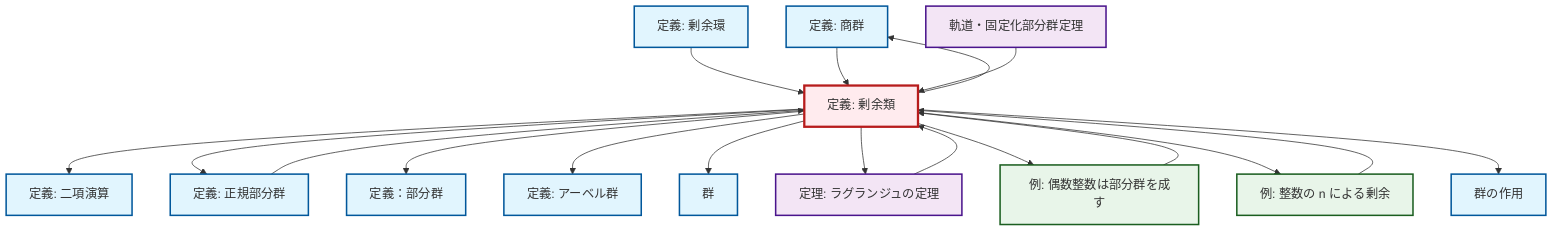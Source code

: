 graph TD
    classDef definition fill:#e1f5fe,stroke:#01579b,stroke-width:2px
    classDef theorem fill:#f3e5f5,stroke:#4a148c,stroke-width:2px
    classDef axiom fill:#fff3e0,stroke:#e65100,stroke-width:2px
    classDef example fill:#e8f5e9,stroke:#1b5e20,stroke-width:2px
    classDef current fill:#ffebee,stroke:#b71c1c,stroke-width:3px
    def-abelian-group["定義: アーベル群"]:::definition
    def-quotient-group["定義: 商群"]:::definition
    def-coset["定義: 剰余類"]:::definition
    def-binary-operation["定義: 二項演算"]:::definition
    ex-even-integers-subgroup["例: 偶数整数は部分群を成す"]:::example
    thm-lagrange["定理: ラグランジュの定理"]:::theorem
    def-group-action["群の作用"]:::definition
    ex-quotient-integers-mod-n["例: 整数の n による剰余"]:::example
    def-group["群"]:::definition
    thm-orbit-stabilizer["軌道・固定化部分群定理"]:::theorem
    def-quotient-ring["定義: 剰余環"]:::definition
    def-normal-subgroup["定義: 正規部分群"]:::definition
    def-subgroup["定義：部分群"]:::definition
    def-coset --> def-quotient-group
    def-coset --> def-binary-operation
    def-quotient-ring --> def-coset
    def-normal-subgroup --> def-coset
    def-coset --> def-normal-subgroup
    def-coset --> def-subgroup
    ex-quotient-integers-mod-n --> def-coset
    def-quotient-group --> def-coset
    def-coset --> def-abelian-group
    thm-orbit-stabilizer --> def-coset
    def-coset --> def-group
    def-coset --> thm-lagrange
    def-coset --> ex-even-integers-subgroup
    def-coset --> ex-quotient-integers-mod-n
    thm-lagrange --> def-coset
    ex-even-integers-subgroup --> def-coset
    def-coset --> def-group-action
    class def-coset current